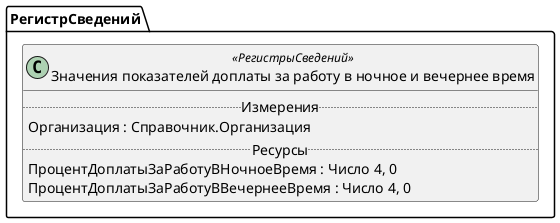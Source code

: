 ﻿@startuml ЗначенияПоказателейДоплатыЗаРаботуВНочноеВечернееВремя
'!include templates.wsd
'..\include templates.wsd
class РегистрСведений.ЗначенияПоказателейДоплатыЗаРаботуВНочноеВечернееВремя as "Значения показателей доплаты за работу в ночное и вечернее время" <<РегистрыСведений>>
{
..Измерения..
Организация : Справочник.Организация
..Ресурсы..
ПроцентДоплатыЗаРаботуВНочноеВремя : Число 4, 0
ПроцентДоплатыЗаРаботуВВечернееВремя : Число 4, 0
}
@enduml
